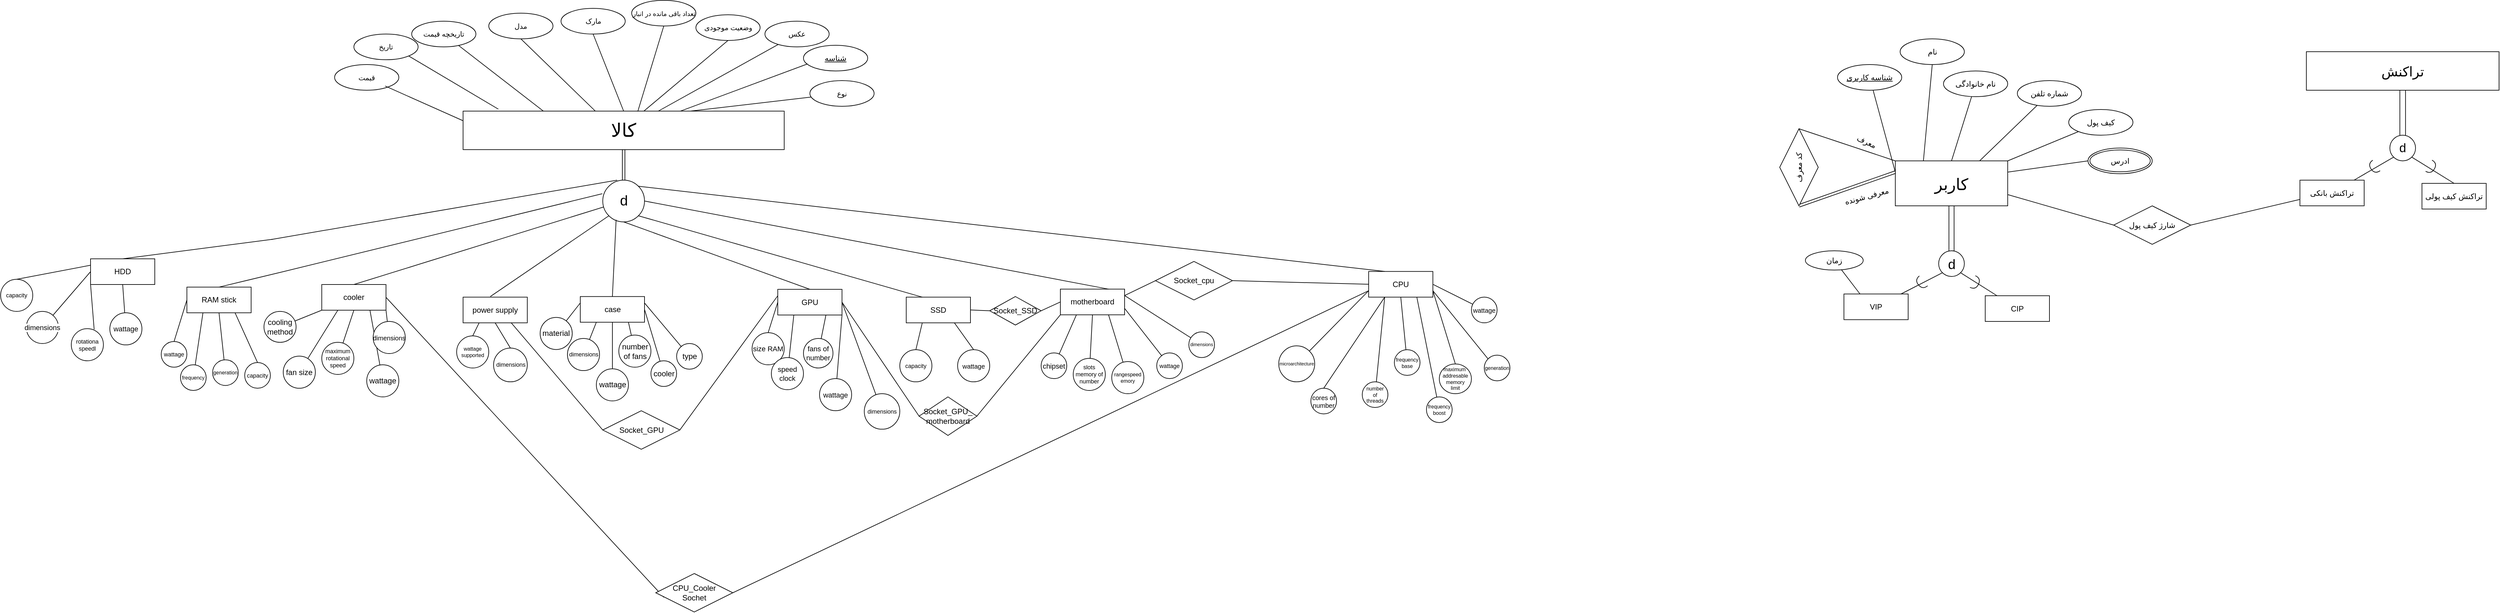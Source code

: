 <mxfile version="24.9.2">
  <diagram name="Page-1" id="9pAMobIlL3Q27WV-ND6b">
    <mxGraphModel dx="6100" dy="3965" grid="1" gridSize="10" guides="1" tooltips="1" connect="1" arrows="1" fold="1" page="1" pageScale="1" pageWidth="850" pageHeight="1400" math="0" shadow="0">
      <root>
        <mxCell id="0" />
        <mxCell id="1" parent="0" />
        <mxCell id="2hztsEfEEE-q9e5ccqZt-1" value="کالا" style="rounded=0;whiteSpace=wrap;html=1;fontSize=29;" parent="1" vertex="1">
          <mxGeometry x="-120" y="-40" width="500" height="60" as="geometry" />
        </mxCell>
        <mxCell id="8bEsGks462EBz7kOPYyJ-42" style="rounded=0;orthogonalLoop=1;jettySize=auto;html=1;exitX=0;exitY=1;exitDx=0;exitDy=0;endArrow=none;endFill=0;" parent="1" source="2hztsEfEEE-q9e5ccqZt-4" target="8bEsGks462EBz7kOPYyJ-43" edge="1">
          <mxGeometry relative="1" as="geometry">
            <mxPoint x="-420" y="290" as="targetPoint" />
          </mxGeometry>
        </mxCell>
        <mxCell id="8bEsGks462EBz7kOPYyJ-44" style="rounded=0;orthogonalLoop=1;jettySize=auto;html=1;exitX=0.25;exitY=1;exitDx=0;exitDy=0;endArrow=none;endFill=0;" parent="1" source="2hztsEfEEE-q9e5ccqZt-4" target="8bEsGks462EBz7kOPYyJ-45" edge="1">
          <mxGeometry relative="1" as="geometry">
            <mxPoint x="-370" y="300" as="targetPoint" />
          </mxGeometry>
        </mxCell>
        <mxCell id="8bEsGks462EBz7kOPYyJ-46" style="rounded=0;orthogonalLoop=1;jettySize=auto;html=1;exitX=0.5;exitY=1;exitDx=0;exitDy=0;endArrow=none;endFill=0;" parent="1" source="2hztsEfEEE-q9e5ccqZt-4" target="8bEsGks462EBz7kOPYyJ-47" edge="1">
          <mxGeometry relative="1" as="geometry">
            <mxPoint x="-310" y="300" as="targetPoint" />
          </mxGeometry>
        </mxCell>
        <mxCell id="8bEsGks462EBz7kOPYyJ-48" style="rounded=0;orthogonalLoop=1;jettySize=auto;html=1;exitX=0.75;exitY=1;exitDx=0;exitDy=0;endArrow=none;endFill=0;" parent="1" source="2hztsEfEEE-q9e5ccqZt-4" target="8bEsGks462EBz7kOPYyJ-49" edge="1">
          <mxGeometry relative="1" as="geometry">
            <mxPoint x="-250" y="300" as="targetPoint" />
          </mxGeometry>
        </mxCell>
        <mxCell id="8bEsGks462EBz7kOPYyJ-50" style="rounded=0;orthogonalLoop=1;jettySize=auto;html=1;exitX=1;exitY=1;exitDx=0;exitDy=0;endArrow=none;endFill=0;" parent="1" source="2hztsEfEEE-q9e5ccqZt-4" target="8bEsGks462EBz7kOPYyJ-51" edge="1">
          <mxGeometry relative="1" as="geometry">
            <mxPoint x="-190.0" y="290" as="targetPoint" />
          </mxGeometry>
        </mxCell>
        <mxCell id="2hztsEfEEE-q9e5ccqZt-4" value="cooler" style="rounded=0;whiteSpace=wrap;html=1;" parent="1" vertex="1">
          <mxGeometry x="-340" y="230" width="100" height="40" as="geometry" />
        </mxCell>
        <mxCell id="2hztsEfEEE-q9e5ccqZt-97" style="shape=connector;rounded=0;orthogonalLoop=1;jettySize=auto;html=1;exitX=0.25;exitY=1;exitDx=0;exitDy=0;entryX=0.5;entryY=0;entryDx=0;entryDy=0;strokeColor=default;align=center;verticalAlign=middle;fontFamily=Helvetica;fontSize=11;fontColor=default;labelBackgroundColor=default;elbow=vertical;endArrow=none;endFill=0;" parent="1" source="2hztsEfEEE-q9e5ccqZt-6" target="2hztsEfEEE-q9e5ccqZt-80" edge="1">
          <mxGeometry relative="1" as="geometry" />
        </mxCell>
        <mxCell id="2hztsEfEEE-q9e5ccqZt-6" value="power supply" style="rounded=0;whiteSpace=wrap;html=1;" parent="1" vertex="1">
          <mxGeometry x="-120" y="249.68" width="100" height="40" as="geometry" />
        </mxCell>
        <mxCell id="2hztsEfEEE-q9e5ccqZt-110" style="shape=connector;rounded=0;orthogonalLoop=1;jettySize=auto;html=1;exitX=0;exitY=0.5;exitDx=0;exitDy=0;entryX=0.5;entryY=0;entryDx=0;entryDy=0;strokeColor=default;align=center;verticalAlign=middle;fontFamily=Helvetica;fontSize=11;fontColor=default;labelBackgroundColor=default;elbow=vertical;endArrow=none;endFill=0;" parent="1" source="2hztsEfEEE-q9e5ccqZt-9" target="2hztsEfEEE-q9e5ccqZt-109" edge="1">
          <mxGeometry relative="1" as="geometry" />
        </mxCell>
        <mxCell id="2hztsEfEEE-q9e5ccqZt-111" style="shape=connector;rounded=0;orthogonalLoop=1;jettySize=auto;html=1;exitX=0.25;exitY=1;exitDx=0;exitDy=0;strokeColor=default;align=center;verticalAlign=middle;fontFamily=Helvetica;fontSize=11;fontColor=default;labelBackgroundColor=default;elbow=vertical;endArrow=none;endFill=0;" parent="1" source="2hztsEfEEE-q9e5ccqZt-9" target="2hztsEfEEE-q9e5ccqZt-112" edge="1">
          <mxGeometry relative="1" as="geometry">
            <mxPoint x="92.974" y="300" as="targetPoint" />
          </mxGeometry>
        </mxCell>
        <mxCell id="2hztsEfEEE-q9e5ccqZt-113" style="shape=connector;rounded=0;orthogonalLoop=1;jettySize=auto;html=1;exitX=0.75;exitY=1;exitDx=0;exitDy=0;strokeColor=default;align=center;verticalAlign=middle;fontFamily=Helvetica;fontSize=11;fontColor=default;labelBackgroundColor=default;elbow=vertical;endArrow=none;endFill=0;" parent="1" source="2hztsEfEEE-q9e5ccqZt-9" target="2hztsEfEEE-q9e5ccqZt-114" edge="1">
          <mxGeometry relative="1" as="geometry">
            <mxPoint x="152.5" y="300" as="targetPoint" />
          </mxGeometry>
        </mxCell>
        <mxCell id="2hztsEfEEE-q9e5ccqZt-115" style="shape=connector;rounded=0;orthogonalLoop=1;jettySize=auto;html=1;exitX=1;exitY=1;exitDx=0;exitDy=0;strokeColor=default;align=center;verticalAlign=middle;fontFamily=Helvetica;fontSize=11;fontColor=default;labelBackgroundColor=default;elbow=vertical;endArrow=none;endFill=0;" parent="1" source="2hztsEfEEE-q9e5ccqZt-9" target="2hztsEfEEE-q9e5ccqZt-116" edge="1">
          <mxGeometry relative="1" as="geometry">
            <mxPoint x="182.5" y="280" as="targetPoint" />
          </mxGeometry>
        </mxCell>
        <mxCell id="2hztsEfEEE-q9e5ccqZt-117" style="shape=connector;rounded=0;orthogonalLoop=1;jettySize=auto;html=1;exitX=1;exitY=0.5;exitDx=0;exitDy=0;strokeColor=default;align=center;verticalAlign=middle;fontFamily=Helvetica;fontSize=11;fontColor=default;labelBackgroundColor=default;elbow=vertical;endArrow=none;endFill=0;" parent="1" source="2hztsEfEEE-q9e5ccqZt-9" target="2hztsEfEEE-q9e5ccqZt-118" edge="1">
          <mxGeometry relative="1" as="geometry">
            <mxPoint x="222.5" y="290" as="targetPoint" />
          </mxGeometry>
        </mxCell>
        <mxCell id="2hztsEfEEE-q9e5ccqZt-9" value="GPU" style="rounded=0;whiteSpace=wrap;html=1;" parent="1" vertex="1">
          <mxGeometry x="370" y="237.5" width="100" height="40" as="geometry" />
        </mxCell>
        <mxCell id="8bEsGks462EBz7kOPYyJ-52" style="rounded=0;orthogonalLoop=1;jettySize=auto;html=1;exitX=0;exitY=0.25;exitDx=0;exitDy=0;endArrow=none;endFill=0;" parent="1" source="2hztsEfEEE-q9e5ccqZt-11" target="8bEsGks462EBz7kOPYyJ-61" edge="1">
          <mxGeometry relative="1" as="geometry">
            <mxPoint x="300" y="300" as="targetPoint" />
          </mxGeometry>
        </mxCell>
        <mxCell id="8bEsGks462EBz7kOPYyJ-53" style="rounded=0;orthogonalLoop=1;jettySize=auto;html=1;exitX=0.25;exitY=1;exitDx=0;exitDy=0;endArrow=none;endFill=0;" parent="1" source="2hztsEfEEE-q9e5ccqZt-11" target="8bEsGks462EBz7kOPYyJ-62" edge="1">
          <mxGeometry relative="1" as="geometry">
            <mxPoint x="330" y="300" as="targetPoint" />
          </mxGeometry>
        </mxCell>
        <mxCell id="8bEsGks462EBz7kOPYyJ-55" style="rounded=0;orthogonalLoop=1;jettySize=auto;html=1;exitX=0.5;exitY=1;exitDx=0;exitDy=0;endArrow=none;endFill=0;" parent="1" source="2hztsEfEEE-q9e5ccqZt-11" target="8bEsGks462EBz7kOPYyJ-63" edge="1">
          <mxGeometry relative="1" as="geometry">
            <mxPoint x="380" y="300" as="targetPoint" />
          </mxGeometry>
        </mxCell>
        <mxCell id="8bEsGks462EBz7kOPYyJ-56" style="rounded=0;orthogonalLoop=1;jettySize=auto;html=1;exitX=0.75;exitY=1;exitDx=0;exitDy=0;endArrow=none;endFill=0;" parent="1" source="2hztsEfEEE-q9e5ccqZt-11" target="8bEsGks462EBz7kOPYyJ-64" edge="1">
          <mxGeometry relative="1" as="geometry">
            <mxPoint x="420" y="300" as="targetPoint" />
          </mxGeometry>
        </mxCell>
        <mxCell id="8bEsGks462EBz7kOPYyJ-57" style="rounded=0;orthogonalLoop=1;jettySize=auto;html=1;exitX=1;exitY=0.5;exitDx=0;exitDy=0;endArrow=none;endFill=0;" parent="1" source="2hztsEfEEE-q9e5ccqZt-11" target="8bEsGks462EBz7kOPYyJ-60" edge="1">
          <mxGeometry relative="1" as="geometry">
            <mxPoint x="450" y="300" as="targetPoint" />
          </mxGeometry>
        </mxCell>
        <mxCell id="8bEsGks462EBz7kOPYyJ-58" style="rounded=0;orthogonalLoop=1;jettySize=auto;html=1;exitX=1;exitY=0.25;exitDx=0;exitDy=0;endArrow=none;endFill=0;" parent="1" source="2hztsEfEEE-q9e5ccqZt-11" target="8bEsGks462EBz7kOPYyJ-59" edge="1">
          <mxGeometry relative="1" as="geometry">
            <mxPoint x="480" y="300" as="targetPoint" />
          </mxGeometry>
        </mxCell>
        <mxCell id="2hztsEfEEE-q9e5ccqZt-11" value="case" style="rounded=0;whiteSpace=wrap;html=1;" parent="1" vertex="1">
          <mxGeometry x="62.5" y="248.75" width="100" height="40" as="geometry" />
        </mxCell>
        <mxCell id="2hztsEfEEE-q9e5ccqZt-58" style="shape=connector;rounded=0;orthogonalLoop=1;jettySize=auto;html=1;exitX=0.5;exitY=1;exitDx=0;exitDy=0;strokeColor=default;align=center;verticalAlign=middle;fontFamily=Helvetica;fontSize=11;fontColor=default;labelBackgroundColor=default;elbow=vertical;endArrow=none;endFill=0;" parent="1" source="2hztsEfEEE-q9e5ccqZt-14" target="2hztsEfEEE-q9e5ccqZt-59" edge="1">
          <mxGeometry relative="1" as="geometry">
            <mxPoint x="700" y="280" as="targetPoint" />
          </mxGeometry>
        </mxCell>
        <mxCell id="2hztsEfEEE-q9e5ccqZt-68" style="shape=connector;rounded=0;orthogonalLoop=1;jettySize=auto;html=1;exitX=0.25;exitY=1;exitDx=0;exitDy=0;strokeColor=default;align=center;verticalAlign=middle;fontFamily=Helvetica;fontSize=11;fontColor=default;labelBackgroundColor=default;elbow=vertical;endArrow=none;endFill=0;" parent="1" source="2hztsEfEEE-q9e5ccqZt-14" target="2hztsEfEEE-q9e5ccqZt-72" edge="1">
          <mxGeometry relative="1" as="geometry">
            <mxPoint x="670.091" y="290" as="targetPoint" />
          </mxGeometry>
        </mxCell>
        <mxCell id="2hztsEfEEE-q9e5ccqZt-103" style="shape=connector;rounded=0;orthogonalLoop=1;jettySize=auto;html=1;exitX=0.75;exitY=1;exitDx=0;exitDy=0;entryX=0.5;entryY=0;entryDx=0;entryDy=0;strokeColor=default;align=center;verticalAlign=middle;fontFamily=Helvetica;fontSize=11;fontColor=default;labelBackgroundColor=default;elbow=vertical;endArrow=none;endFill=0;" parent="1" source="2hztsEfEEE-q9e5ccqZt-14" target="2hztsEfEEE-q9e5ccqZt-71" edge="1">
          <mxGeometry relative="1" as="geometry" />
        </mxCell>
        <mxCell id="2hztsEfEEE-q9e5ccqZt-105" style="shape=connector;rounded=0;orthogonalLoop=1;jettySize=auto;html=1;exitX=0;exitY=0.5;exitDx=0;exitDy=0;entryX=0.5;entryY=0;entryDx=0;entryDy=0;strokeColor=default;align=center;verticalAlign=middle;fontFamily=Helvetica;fontSize=11;fontColor=default;labelBackgroundColor=default;elbow=vertical;endArrow=none;endFill=0;" parent="1" source="2hztsEfEEE-q9e5ccqZt-14" target="2hztsEfEEE-q9e5ccqZt-73" edge="1">
          <mxGeometry relative="1" as="geometry" />
        </mxCell>
        <mxCell id="2hztsEfEEE-q9e5ccqZt-14" value="RAM stick" style="rounded=0;whiteSpace=wrap;html=1;" parent="1" vertex="1">
          <mxGeometry x="-550" y="234.06" width="100" height="40" as="geometry" />
        </mxCell>
        <mxCell id="2hztsEfEEE-q9e5ccqZt-48" style="shape=connector;rounded=0;orthogonalLoop=1;jettySize=auto;html=1;exitX=0.75;exitY=1;exitDx=0;exitDy=0;strokeColor=default;align=center;verticalAlign=middle;fontFamily=Helvetica;fontSize=11;fontColor=default;labelBackgroundColor=default;elbow=vertical;endArrow=none;endFill=0;" parent="1" source="2hztsEfEEE-q9e5ccqZt-18" target="2hztsEfEEE-q9e5ccqZt-57" edge="1">
          <mxGeometry relative="1" as="geometry">
            <mxPoint x="1400" y="292.19" as="targetPoint" />
          </mxGeometry>
        </mxCell>
        <mxCell id="2hztsEfEEE-q9e5ccqZt-49" style="shape=connector;rounded=0;orthogonalLoop=1;jettySize=auto;html=1;exitX=0.5;exitY=1;exitDx=0;exitDy=0;strokeColor=default;align=center;verticalAlign=middle;fontFamily=Helvetica;fontSize=11;fontColor=default;labelBackgroundColor=default;elbow=vertical;endArrow=none;endFill=0;" parent="1" source="2hztsEfEEE-q9e5ccqZt-18" target="2hztsEfEEE-q9e5ccqZt-56" edge="1">
          <mxGeometry relative="1" as="geometry">
            <mxPoint x="1370" y="292.19" as="targetPoint" />
          </mxGeometry>
        </mxCell>
        <mxCell id="2hztsEfEEE-q9e5ccqZt-50" style="shape=connector;rounded=0;orthogonalLoop=1;jettySize=auto;html=1;exitX=0.25;exitY=1;exitDx=0;exitDy=0;strokeColor=default;align=center;verticalAlign=middle;fontFamily=Helvetica;fontSize=11;fontColor=default;labelBackgroundColor=default;elbow=vertical;endArrow=none;endFill=0;" parent="1" source="2hztsEfEEE-q9e5ccqZt-18" target="2hztsEfEEE-q9e5ccqZt-55" edge="1">
          <mxGeometry relative="1" as="geometry">
            <mxPoint x="1340.31" y="292.19" as="targetPoint" />
          </mxGeometry>
        </mxCell>
        <mxCell id="2hztsEfEEE-q9e5ccqZt-51" style="shape=connector;rounded=0;orthogonalLoop=1;jettySize=auto;html=1;exitX=1;exitY=0.75;exitDx=0;exitDy=0;strokeColor=default;align=center;verticalAlign=middle;fontFamily=Helvetica;fontSize=11;fontColor=default;labelBackgroundColor=default;elbow=vertical;endArrow=none;endFill=0;" parent="1" source="2hztsEfEEE-q9e5ccqZt-18" target="2hztsEfEEE-q9e5ccqZt-54" edge="1">
          <mxGeometry relative="1" as="geometry">
            <mxPoint x="1430" y="292.19" as="targetPoint" />
          </mxGeometry>
        </mxCell>
        <mxCell id="2hztsEfEEE-q9e5ccqZt-52" style="shape=connector;rounded=0;orthogonalLoop=1;jettySize=auto;html=1;exitX=1;exitY=0.25;exitDx=0;exitDy=0;strokeColor=default;align=center;verticalAlign=middle;fontFamily=Helvetica;fontSize=11;fontColor=default;labelBackgroundColor=default;elbow=vertical;endArrow=none;endFill=0;" parent="1" source="2hztsEfEEE-q9e5ccqZt-18" target="2hztsEfEEE-q9e5ccqZt-53" edge="1">
          <mxGeometry relative="1" as="geometry">
            <mxPoint x="1460" y="292.19" as="targetPoint" />
          </mxGeometry>
        </mxCell>
        <mxCell id="2hztsEfEEE-q9e5ccqZt-18" value="motherboard" style="rounded=0;whiteSpace=wrap;html=1;" parent="1" vertex="1">
          <mxGeometry x="810" y="237.19" width="100" height="40" as="geometry" />
        </mxCell>
        <mxCell id="2hztsEfEEE-q9e5ccqZt-21" value="SSD" style="rounded=0;whiteSpace=wrap;html=1;" parent="1" vertex="1">
          <mxGeometry x="570" y="249.68" width="100" height="40" as="geometry" />
        </mxCell>
        <mxCell id="2hztsEfEEE-q9e5ccqZt-94" style="shape=connector;rounded=0;orthogonalLoop=1;jettySize=auto;html=1;exitX=0;exitY=0.25;exitDx=0;exitDy=0;entryX=0.5;entryY=0;entryDx=0;entryDy=0;strokeColor=default;align=center;verticalAlign=middle;fontFamily=Helvetica;fontSize=11;fontColor=default;labelBackgroundColor=default;elbow=vertical;endArrow=none;endFill=0;" parent="1" source="2hztsEfEEE-q9e5ccqZt-25" target="2hztsEfEEE-q9e5ccqZt-91" edge="1">
          <mxGeometry relative="1" as="geometry" />
        </mxCell>
        <mxCell id="2hztsEfEEE-q9e5ccqZt-98" style="shape=connector;rounded=0;orthogonalLoop=1;jettySize=auto;html=1;exitX=0.5;exitY=1;exitDx=0;exitDy=0;strokeColor=default;align=center;verticalAlign=middle;fontFamily=Helvetica;fontSize=11;fontColor=default;labelBackgroundColor=default;elbow=vertical;endArrow=none;endFill=0;" parent="1" source="2hztsEfEEE-q9e5ccqZt-25" target="2hztsEfEEE-q9e5ccqZt-99" edge="1">
          <mxGeometry relative="1" as="geometry">
            <mxPoint x="-619.609" y="300" as="targetPoint" />
          </mxGeometry>
        </mxCell>
        <mxCell id="2hztsEfEEE-q9e5ccqZt-100" style="shape=connector;rounded=0;orthogonalLoop=1;jettySize=auto;html=1;exitX=0;exitY=0.5;exitDx=0;exitDy=0;strokeColor=default;align=center;verticalAlign=middle;fontFamily=Helvetica;fontSize=11;fontColor=default;labelBackgroundColor=default;elbow=vertical;endArrow=none;endFill=0;" parent="1" source="2hztsEfEEE-q9e5ccqZt-25" target="2hztsEfEEE-q9e5ccqZt-101" edge="1">
          <mxGeometry relative="1" as="geometry">
            <mxPoint x="-730" y="290" as="targetPoint" />
          </mxGeometry>
        </mxCell>
        <mxCell id="2hztsEfEEE-q9e5ccqZt-25" value="HDD" style="rounded=0;whiteSpace=wrap;html=1;" parent="1" vertex="1">
          <mxGeometry x="-700" y="190" width="100" height="40" as="geometry" />
        </mxCell>
        <mxCell id="8bEsGks462EBz7kOPYyJ-20" style="rounded=0;orthogonalLoop=1;jettySize=auto;html=1;exitX=1;exitY=0.5;exitDx=0;exitDy=0;endArrow=none;endFill=0;" parent="1" source="2hztsEfEEE-q9e5ccqZt-27" target="8bEsGks462EBz7kOPYyJ-38" edge="1">
          <mxGeometry relative="1" as="geometry">
            <mxPoint x="1210" y="300" as="targetPoint" />
          </mxGeometry>
        </mxCell>
        <mxCell id="8bEsGks462EBz7kOPYyJ-21" style="rounded=0;orthogonalLoop=1;jettySize=auto;html=1;exitX=0.75;exitY=1;exitDx=0;exitDy=0;endArrow=none;endFill=0;" parent="1" source="2hztsEfEEE-q9e5ccqZt-27" target="8bEsGks462EBz7kOPYyJ-35" edge="1">
          <mxGeometry relative="1" as="geometry">
            <mxPoint x="1120" y="300" as="targetPoint" />
          </mxGeometry>
        </mxCell>
        <mxCell id="8bEsGks462EBz7kOPYyJ-22" style="rounded=0;orthogonalLoop=1;jettySize=auto;html=1;exitX=0.5;exitY=1;exitDx=0;exitDy=0;endArrow=none;endFill=0;" parent="1" source="2hztsEfEEE-q9e5ccqZt-27" target="8bEsGks462EBz7kOPYyJ-34" edge="1">
          <mxGeometry relative="1" as="geometry">
            <mxPoint x="1090" y="300" as="targetPoint" />
          </mxGeometry>
        </mxCell>
        <mxCell id="8bEsGks462EBz7kOPYyJ-23" style="rounded=0;orthogonalLoop=1;jettySize=auto;html=1;exitX=0.25;exitY=1;exitDx=0;exitDy=0;endArrow=none;endFill=0;" parent="1" source="2hztsEfEEE-q9e5ccqZt-27" target="8bEsGks462EBz7kOPYyJ-33" edge="1">
          <mxGeometry relative="1" as="geometry">
            <mxPoint x="1060" y="300" as="targetPoint" />
          </mxGeometry>
        </mxCell>
        <mxCell id="8bEsGks462EBz7kOPYyJ-25" style="rounded=0;orthogonalLoop=1;jettySize=auto;html=1;exitX=0;exitY=0.75;exitDx=0;exitDy=0;endArrow=none;endFill=0;" parent="1" source="2hztsEfEEE-q9e5ccqZt-27" target="8bEsGks462EBz7kOPYyJ-31" edge="1">
          <mxGeometry relative="1" as="geometry">
            <mxPoint x="990" y="300" as="targetPoint" />
          </mxGeometry>
        </mxCell>
        <mxCell id="8bEsGks462EBz7kOPYyJ-41" style="rounded=0;orthogonalLoop=1;jettySize=auto;html=1;exitX=1;exitY=0.75;exitDx=0;exitDy=0;entryX=0.5;entryY=0;entryDx=0;entryDy=0;endArrow=none;endFill=0;" parent="1" source="2hztsEfEEE-q9e5ccqZt-27" target="8bEsGks462EBz7kOPYyJ-37" edge="1">
          <mxGeometry relative="1" as="geometry" />
        </mxCell>
        <mxCell id="2hztsEfEEE-q9e5ccqZt-27" value="CPU" style="rounded=0;whiteSpace=wrap;html=1;" parent="1" vertex="1">
          <mxGeometry x="1290" y="209.68" width="100" height="40" as="geometry" />
        </mxCell>
        <mxCell id="2hztsEfEEE-q9e5ccqZt-29" value="عکس" style="ellipse;whiteSpace=wrap;html=1;fontFamily=Helvetica;fontSize=11;fontColor=default;labelBackgroundColor=default;" parent="1" vertex="1">
          <mxGeometry x="350" y="-180" width="100" height="40" as="geometry" />
        </mxCell>
        <mxCell id="2hztsEfEEE-q9e5ccqZt-31" value="وضعیت موجودی" style="ellipse;whiteSpace=wrap;html=1;aspect=fixed;fontFamily=Helvetica;fontSize=11;fontColor=default;labelBackgroundColor=none;" parent="1" vertex="1">
          <mxGeometry x="242.5" y="-190" width="100" height="40" as="geometry" />
        </mxCell>
        <mxCell id="2hztsEfEEE-q9e5ccqZt-33" value="&lt;font style=&quot;font-size: 10px;&quot;&gt;تعداد باقی مانده در انبار&lt;/font&gt;" style="ellipse;whiteSpace=wrap;html=1;fontFamily=Helvetica;fontSize=11;fontColor=default;labelBackgroundColor=none;" parent="1" vertex="1">
          <mxGeometry x="142.5" y="-212.5" width="100" height="40" as="geometry" />
        </mxCell>
        <mxCell id="2hztsEfEEE-q9e5ccqZt-35" value="مارک" style="ellipse;whiteSpace=wrap;html=1;aspect=fixed;fontFamily=Helvetica;fontSize=11;fontColor=default;labelBackgroundColor=default;" parent="1" vertex="1">
          <mxGeometry x="32.5" y="-200" width="100" height="40" as="geometry" />
        </mxCell>
        <mxCell id="2hztsEfEEE-q9e5ccqZt-39" value="نوع" style="ellipse;whiteSpace=wrap;html=1;aspect=fixed;fontFamily=Helvetica;fontSize=11;fontColor=default;labelBackgroundColor=default;" parent="1" vertex="1">
          <mxGeometry x="420" y="-87.5" width="100" height="40" as="geometry" />
        </mxCell>
        <mxCell id="2hztsEfEEE-q9e5ccqZt-41" value="مدل" style="ellipse;whiteSpace=wrap;html=1;aspect=fixed;fontFamily=Helvetica;fontSize=11;fontColor=default;labelBackgroundColor=default;" parent="1" vertex="1">
          <mxGeometry x="-80" y="-192.5" width="100" height="40" as="geometry" />
        </mxCell>
        <mxCell id="2hztsEfEEE-q9e5ccqZt-43" value="تاریخچه قیمت" style="ellipse;whiteSpace=wrap;html=1;aspect=fixed;fontFamily=Helvetica;fontSize=11;fontColor=default;labelBackgroundColor=none;" parent="1" vertex="1">
          <mxGeometry x="-200" y="-180" width="100" height="40" as="geometry" />
        </mxCell>
        <mxCell id="2hztsEfEEE-q9e5ccqZt-46" value="تاریخ" style="ellipse;whiteSpace=wrap;html=1;aspect=fixed;fontFamily=Helvetica;fontSize=11;fontColor=default;labelBackgroundColor=default;" parent="1" vertex="1">
          <mxGeometry x="-290" y="-160" width="100" height="40" as="geometry" />
        </mxCell>
        <mxCell id="2hztsEfEEE-q9e5ccqZt-47" value="قیمت" style="ellipse;whiteSpace=wrap;html=1;aspect=fixed;fontFamily=Helvetica;fontSize=11;fontColor=default;labelBackgroundColor=default;" parent="1" vertex="1">
          <mxGeometry x="-320" y="-112.5" width="100" height="40" as="geometry" />
        </mxCell>
        <mxCell id="2hztsEfEEE-q9e5ccqZt-53" value="‫‪dimensions‬‬" style="ellipse;whiteSpace=wrap;html=1;aspect=fixed;fontFamily=Helvetica;fontSize=7;fontColor=default;labelBackgroundColor=none;" parent="1" vertex="1">
          <mxGeometry x="1010" y="303.75" width="40" height="40" as="geometry" />
        </mxCell>
        <mxCell id="2hztsEfEEE-q9e5ccqZt-54" value="‫‪wattage‬‬" style="ellipse;whiteSpace=wrap;html=1;aspect=fixed;fontFamily=Helvetica;fontSize=9;fontColor=default;labelBackgroundColor=none;" parent="1" vertex="1">
          <mxGeometry x="960" y="336.56" width="40" height="40" as="geometry" />
        </mxCell>
        <mxCell id="2hztsEfEEE-q9e5ccqZt-55" value="‫‪chipset‬‬" style="ellipse;whiteSpace=wrap;html=1;aspect=fixed;fontFamily=Helvetica;fontSize=11;fontColor=default;labelBackgroundColor=default;" parent="1" vertex="1">
          <mxGeometry x="780" y="336.56" width="40" height="40" as="geometry" />
        </mxCell>
        <mxCell id="2hztsEfEEE-q9e5ccqZt-56" value="‫‪slots‬‬ ‫‪memory‬‬ ‫‪of‬‬ ‫‪number‬‬" style="ellipse;whiteSpace=wrap;html=1;aspect=fixed;fontFamily=Helvetica;fontSize=9;fontColor=default;labelBackgroundColor=none;" parent="1" vertex="1">
          <mxGeometry x="830" y="345" width="50" height="50" as="geometry" />
        </mxCell>
        <mxCell id="2hztsEfEEE-q9e5ccqZt-57" value="‫‪range‬‬‫‪speed‬‬ ‫‪emory‬‬" style="ellipse;whiteSpace=wrap;html=1;aspect=fixed;fontFamily=Helvetica;fontSize=8;fontColor=default;labelBackgroundColor=none;" parent="1" vertex="1">
          <mxGeometry x="890" y="350" width="50" height="50" as="geometry" />
        </mxCell>
        <mxCell id="2hztsEfEEE-q9e5ccqZt-59" value="‫‪generation‬‬" style="ellipse;whiteSpace=wrap;html=1;aspect=fixed;fontFamily=Helvetica;fontSize=8;fontColor=default;labelBackgroundColor=none;" parent="1" vertex="1">
          <mxGeometry x="-510" y="347.19" width="40" height="40" as="geometry" />
        </mxCell>
        <mxCell id="2hztsEfEEE-q9e5ccqZt-71" value="‫‪capacity‬‬" style="ellipse;whiteSpace=wrap;html=1;aspect=fixed;fontFamily=Helvetica;fontSize=9;fontColor=default;labelBackgroundColor=none;" parent="1" vertex="1">
          <mxGeometry x="-460" y="351.56" width="40" height="40" as="geometry" />
        </mxCell>
        <mxCell id="2hztsEfEEE-q9e5ccqZt-72" value="‫‪frequency‬‬" style="ellipse;whiteSpace=wrap;html=1;aspect=fixed;fontFamily=Helvetica;fontSize=8;fontColor=default;labelBackgroundColor=none;" parent="1" vertex="1">
          <mxGeometry x="-560" y="355" width="40" height="40" as="geometry" />
        </mxCell>
        <mxCell id="2hztsEfEEE-q9e5ccqZt-73" value="wattage" style="ellipse;whiteSpace=wrap;html=1;aspect=fixed;fontFamily=Helvetica;fontSize=9;fontColor=default;labelBackgroundColor=default;" parent="1" vertex="1">
          <mxGeometry x="-590" y="318.75" width="40" height="40" as="geometry" />
        </mxCell>
        <mxCell id="2hztsEfEEE-q9e5ccqZt-78" value="‫‪dimensions‬‬" style="ellipse;whiteSpace=wrap;html=1;aspect=fixed;fontFamily=Helvetica;fontSize=9;fontColor=default;labelBackgroundColor=default;" parent="1" vertex="1">
          <mxGeometry x="-72.5" y="329.06" width="52.5" height="52.5" as="geometry" />
        </mxCell>
        <mxCell id="2hztsEfEEE-q9e5ccqZt-80" value="wattage supported" style="ellipse;whiteSpace=wrap;html=1;aspect=fixed;fontFamily=Helvetica;fontSize=8;fontColor=default;labelBackgroundColor=none;" parent="1" vertex="1">
          <mxGeometry x="-130" y="310" width="50" height="50" as="geometry" />
        </mxCell>
        <mxCell id="2hztsEfEEE-q9e5ccqZt-82" value="‫‪wattage‬‬" style="ellipse;whiteSpace=wrap;html=1;aspect=fixed;fontFamily=Helvetica;fontSize=10;fontColor=default;labelBackgroundColor=none;" parent="1" vertex="1">
          <mxGeometry x="650" y="331.56" width="50" height="50" as="geometry" />
        </mxCell>
        <mxCell id="2hztsEfEEE-q9e5ccqZt-84" value="capacity" style="ellipse;whiteSpace=wrap;html=1;aspect=fixed;fontFamily=Helvetica;fontSize=9;fontColor=default;labelBackgroundColor=none;" parent="1" vertex="1">
          <mxGeometry x="560" y="331.56" width="50" height="50" as="geometry" />
        </mxCell>
        <mxCell id="2hztsEfEEE-q9e5ccqZt-91" value="capacity" style="ellipse;whiteSpace=wrap;html=1;aspect=fixed;fontFamily=Helvetica;fontSize=9;fontColor=default;labelBackgroundColor=none;" parent="1" vertex="1">
          <mxGeometry x="-840" y="221.88" width="50" height="50" as="geometry" />
        </mxCell>
        <mxCell id="2hztsEfEEE-q9e5ccqZt-93" value="&lt;div&gt;rotationa speedl&lt;/div&gt;" style="ellipse;whiteSpace=wrap;html=1;aspect=fixed;fontFamily=Helvetica;fontSize=9;fontColor=default;labelBackgroundColor=none;" parent="1" vertex="1">
          <mxGeometry x="-730" y="298.75" width="50" height="50" as="geometry" />
        </mxCell>
        <mxCell id="2hztsEfEEE-q9e5ccqZt-95" style="shape=connector;rounded=0;orthogonalLoop=1;jettySize=auto;html=1;exitX=0.5;exitY=1;exitDx=0;exitDy=0;entryX=0.5;entryY=0;entryDx=0;entryDy=0;strokeColor=default;align=center;verticalAlign=middle;fontFamily=Helvetica;fontSize=11;fontColor=default;labelBackgroundColor=default;elbow=vertical;endArrow=none;endFill=0;" parent="1" source="2hztsEfEEE-q9e5ccqZt-6" target="2hztsEfEEE-q9e5ccqZt-78" edge="1">
          <mxGeometry relative="1" as="geometry" />
        </mxCell>
        <mxCell id="2hztsEfEEE-q9e5ccqZt-99" value="‫‪wattage‬‬" style="ellipse;whiteSpace=wrap;html=1;aspect=fixed;fontFamily=Helvetica;fontSize=11;fontColor=default;labelBackgroundColor=default;" parent="1" vertex="1">
          <mxGeometry x="-670" y="274.06" width="50" height="50" as="geometry" />
        </mxCell>
        <mxCell id="2hztsEfEEE-q9e5ccqZt-101" value="dimensions" style="ellipse;whiteSpace=wrap;html=1;aspect=fixed;fontFamily=Helvetica;fontSize=11;fontColor=default;labelBackgroundColor=default;" parent="1" vertex="1">
          <mxGeometry x="-800" y="271.88" width="50" height="50" as="geometry" />
        </mxCell>
        <mxCell id="2hztsEfEEE-q9e5ccqZt-102" style="shape=connector;rounded=0;orthogonalLoop=1;jettySize=auto;html=1;exitX=0;exitY=1;exitDx=0;exitDy=0;entryX=0.712;entryY=0.023;entryDx=0;entryDy=0;entryPerimeter=0;strokeColor=default;align=center;verticalAlign=middle;fontFamily=Helvetica;fontSize=11;fontColor=default;labelBackgroundColor=default;elbow=vertical;endArrow=none;endFill=0;" parent="1" source="2hztsEfEEE-q9e5ccqZt-25" target="2hztsEfEEE-q9e5ccqZt-93" edge="1">
          <mxGeometry relative="1" as="geometry" />
        </mxCell>
        <mxCell id="2hztsEfEEE-q9e5ccqZt-109" value="size RAM" style="ellipse;whiteSpace=wrap;html=1;aspect=fixed;fontFamily=Helvetica;fontSize=11;fontColor=default;labelBackgroundColor=none;" parent="1" vertex="1">
          <mxGeometry x="330" y="305" width="50" height="50" as="geometry" />
        </mxCell>
        <mxCell id="2hztsEfEEE-q9e5ccqZt-112" value="speed clock" style="ellipse;whiteSpace=wrap;html=1;aspect=fixed;fontFamily=Helvetica;fontSize=11;fontColor=default;labelBackgroundColor=none;" parent="1" vertex="1">
          <mxGeometry x="360" y="343.75" width="50" height="50" as="geometry" />
        </mxCell>
        <mxCell id="2hztsEfEEE-q9e5ccqZt-114" value="fans of number" style="ellipse;whiteSpace=wrap;html=1;aspect=fixed;fontFamily=Helvetica;fontSize=11;fontColor=default;labelBackgroundColor=none;" parent="1" vertex="1">
          <mxGeometry x="410" y="314.06" width="45.94" height="45.94" as="geometry" />
        </mxCell>
        <mxCell id="2hztsEfEEE-q9e5ccqZt-116" value="wattage" style="ellipse;whiteSpace=wrap;html=1;aspect=fixed;fontFamily=Helvetica;fontSize=11;fontColor=default;labelBackgroundColor=default;" parent="1" vertex="1">
          <mxGeometry x="435" y="376.56" width="50" height="50" as="geometry" />
        </mxCell>
        <mxCell id="2hztsEfEEE-q9e5ccqZt-118" value="dimensions" style="ellipse;whiteSpace=wrap;html=1;aspect=fixed;fontFamily=Helvetica;fontSize=9;fontColor=default;labelBackgroundColor=none;" parent="1" vertex="1">
          <mxGeometry x="504.69" y="400" width="55.31" height="55.31" as="geometry" />
        </mxCell>
        <mxCell id="8bEsGks462EBz7kOPYyJ-7" value="" style="endArrow=none;html=1;rounded=0;exitX=0.708;exitY=0;exitDx=0;exitDy=0;exitPerimeter=0;" parent="1" source="2hztsEfEEE-q9e5ccqZt-1" target="2hztsEfEEE-q9e5ccqZt-39" edge="1">
          <mxGeometry width="50" height="50" relative="1" as="geometry">
            <mxPoint x="425" y="-110" as="sourcePoint" />
            <mxPoint x="475" y="-160" as="targetPoint" />
          </mxGeometry>
        </mxCell>
        <mxCell id="8bEsGks462EBz7kOPYyJ-9" value="" style="endArrow=none;html=1;rounded=0;" parent="1" source="2hztsEfEEE-q9e5ccqZt-1" target="2hztsEfEEE-q9e5ccqZt-29" edge="1">
          <mxGeometry width="50" height="50" relative="1" as="geometry">
            <mxPoint x="310" y="80" as="sourcePoint" />
            <mxPoint x="360" y="30" as="targetPoint" />
          </mxGeometry>
        </mxCell>
        <mxCell id="8bEsGks462EBz7kOPYyJ-10" value="" style="endArrow=none;html=1;rounded=0;entryX=0.5;entryY=1;entryDx=0;entryDy=0;exitX=0.563;exitY=0;exitDx=0;exitDy=0;exitPerimeter=0;" parent="1" source="2hztsEfEEE-q9e5ccqZt-1" target="2hztsEfEEE-q9e5ccqZt-31" edge="1">
          <mxGeometry width="50" height="50" relative="1" as="geometry">
            <mxPoint x="227.5" y="100" as="sourcePoint" />
            <mxPoint x="277.5" y="50" as="targetPoint" />
          </mxGeometry>
        </mxCell>
        <mxCell id="8bEsGks462EBz7kOPYyJ-11" value="" style="endArrow=none;html=1;rounded=0;entryX=0.5;entryY=1;entryDx=0;entryDy=0;exitX=0.544;exitY=0.011;exitDx=0;exitDy=0;exitPerimeter=0;" parent="1" source="2hztsEfEEE-q9e5ccqZt-1" target="2hztsEfEEE-q9e5ccqZt-33" edge="1">
          <mxGeometry width="50" height="50" relative="1" as="geometry">
            <mxPoint x="92.5" y="90" as="sourcePoint" />
            <mxPoint x="142.5" y="40" as="targetPoint" />
          </mxGeometry>
        </mxCell>
        <mxCell id="8bEsGks462EBz7kOPYyJ-12" value="" style="endArrow=none;html=1;rounded=0;exitX=0.5;exitY=0;exitDx=0;exitDy=0;entryX=0.5;entryY=1;entryDx=0;entryDy=0;" parent="1" source="2hztsEfEEE-q9e5ccqZt-1" target="2hztsEfEEE-q9e5ccqZt-35" edge="1">
          <mxGeometry width="50" height="50" relative="1" as="geometry">
            <mxPoint x="-30" y="80" as="sourcePoint" />
            <mxPoint x="20" y="30" as="targetPoint" />
          </mxGeometry>
        </mxCell>
        <mxCell id="8bEsGks462EBz7kOPYyJ-13" value="" style="endArrow=none;html=1;rounded=0;exitX=0.412;exitY=0.001;exitDx=0;exitDy=0;exitPerimeter=0;entryX=0.5;entryY=1;entryDx=0;entryDy=0;" parent="1" source="2hztsEfEEE-q9e5ccqZt-1" target="2hztsEfEEE-q9e5ccqZt-41" edge="1">
          <mxGeometry width="50" height="50" relative="1" as="geometry">
            <mxPoint x="-80" y="80" as="sourcePoint" />
            <mxPoint x="-30" y="30" as="targetPoint" />
          </mxGeometry>
        </mxCell>
        <mxCell id="8bEsGks462EBz7kOPYyJ-15" value="" style="endArrow=none;html=1;rounded=0;entryX=0.25;entryY=0;entryDx=0;entryDy=0;" parent="1" source="2hztsEfEEE-q9e5ccqZt-43" target="2hztsEfEEE-q9e5ccqZt-1" edge="1">
          <mxGeometry width="50" height="50" relative="1" as="geometry">
            <mxPoint x="-130" y="100" as="sourcePoint" />
            <mxPoint x="-80" y="50" as="targetPoint" />
          </mxGeometry>
        </mxCell>
        <mxCell id="8bEsGks462EBz7kOPYyJ-30" value="generation" style="ellipse;whiteSpace=wrap;html=1;fontSize=8;" parent="1" vertex="1">
          <mxGeometry x="1470" y="340" width="40" height="40" as="geometry" />
        </mxCell>
        <mxCell id="8bEsGks462EBz7kOPYyJ-31" value="microarchitecture" style="ellipse;whiteSpace=wrap;html=1;fontSize=7;" parent="1" vertex="1">
          <mxGeometry x="1150" y="325.56" width="56" height="56" as="geometry" />
        </mxCell>
        <mxCell id="8bEsGks462EBz7kOPYyJ-32" value="cores of number" style="ellipse;whiteSpace=wrap;html=1;fontSize=10;" parent="1" vertex="1">
          <mxGeometry x="1200" y="391.56" width="40" height="40" as="geometry" />
        </mxCell>
        <mxCell id="8bEsGks462EBz7kOPYyJ-34" value="frequency base" style="ellipse;whiteSpace=wrap;html=1;fontSize=8;" parent="1" vertex="1">
          <mxGeometry x="1330" y="331.56" width="40" height="40" as="geometry" />
        </mxCell>
        <mxCell id="8bEsGks462EBz7kOPYyJ-35" value="frequency boost" style="ellipse;whiteSpace=wrap;html=1;fontSize=8;" parent="1" vertex="1">
          <mxGeometry x="1380" y="405" width="40" height="40" as="geometry" />
        </mxCell>
        <mxCell id="8bEsGks462EBz7kOPYyJ-37" value="&lt;div&gt;maximum&amp;nbsp;&lt;/div&gt;&lt;div&gt;addresable &lt;br&gt;&lt;/div&gt;&lt;div&gt;memory&lt;/div&gt;&lt;div&gt;limit&lt;br&gt;&lt;/div&gt;" style="ellipse;whiteSpace=wrap;html=1;fontSize=8;" parent="1" vertex="1">
          <mxGeometry x="1400" y="353.75" width="50" height="46.25" as="geometry" />
        </mxCell>
        <mxCell id="8bEsGks462EBz7kOPYyJ-38" value="wattage" style="ellipse;whiteSpace=wrap;html=1;fontSize=10;" parent="1" vertex="1">
          <mxGeometry x="1450" y="249.68" width="40" height="40" as="geometry" />
        </mxCell>
        <mxCell id="8bEsGks462EBz7kOPYyJ-43" value="cooling method" style="ellipse;whiteSpace=wrap;html=1;" parent="1" vertex="1">
          <mxGeometry x="-430" y="271.88" width="50" height="48.12" as="geometry" />
        </mxCell>
        <mxCell id="8bEsGks462EBz7kOPYyJ-45" value="fan size" style="ellipse;whiteSpace=wrap;html=1;" parent="1" vertex="1">
          <mxGeometry x="-400" y="341.56" width="50" height="50" as="geometry" />
        </mxCell>
        <mxCell id="8bEsGks462EBz7kOPYyJ-47" value="&lt;div&gt;maximum&lt;/div&gt;&lt;div&gt;rotational&lt;/div&gt;&lt;div&gt;speed&lt;br&gt;&lt;/div&gt;" style="ellipse;whiteSpace=wrap;html=1;fontSize=9;" parent="1" vertex="1">
          <mxGeometry x="-340" y="320" width="50" height="50" as="geometry" />
        </mxCell>
        <mxCell id="8bEsGks462EBz7kOPYyJ-49" value="wattage" style="ellipse;whiteSpace=wrap;html=1;" parent="1" vertex="1">
          <mxGeometry x="-270" y="355" width="50" height="50" as="geometry" />
        </mxCell>
        <mxCell id="8bEsGks462EBz7kOPYyJ-51" value="dimensions" style="ellipse;whiteSpace=wrap;html=1;fontSize=10;" parent="1" vertex="1">
          <mxGeometry x="-260" y="287.5" width="50" height="50" as="geometry" />
        </mxCell>
        <mxCell id="8bEsGks462EBz7kOPYyJ-59" value="type" style="ellipse;whiteSpace=wrap;html=1;" parent="1" vertex="1">
          <mxGeometry x="212.5" y="321.88" width="40" height="40" as="geometry" />
        </mxCell>
        <mxCell id="8bEsGks462EBz7kOPYyJ-60" value="cooler" style="ellipse;whiteSpace=wrap;html=1;" parent="1" vertex="1">
          <mxGeometry x="172.5" y="348.75" width="40" height="40" as="geometry" />
        </mxCell>
        <mxCell id="8bEsGks462EBz7kOPYyJ-61" value="material" style="ellipse;whiteSpace=wrap;html=1;" parent="1" vertex="1">
          <mxGeometry y="281.19" width="50" height="50" as="geometry" />
        </mxCell>
        <mxCell id="8bEsGks462EBz7kOPYyJ-62" value="dimensions" style="ellipse;whiteSpace=wrap;html=1;fontSize=9;" parent="1" vertex="1">
          <mxGeometry x="42.5" y="314.06" width="50" height="50" as="geometry" />
        </mxCell>
        <mxCell id="8bEsGks462EBz7kOPYyJ-63" value="wattage" style="ellipse;whiteSpace=wrap;html=1;" parent="1" vertex="1">
          <mxGeometry x="87.5" y="361.25" width="50" height="50" as="geometry" />
        </mxCell>
        <mxCell id="8bEsGks462EBz7kOPYyJ-64" value="number of fans" style="ellipse;whiteSpace=wrap;html=1;" parent="1" vertex="1">
          <mxGeometry x="122.5" y="308.75" width="50" height="50" as="geometry" />
        </mxCell>
        <mxCell id="20R_80zNAi5KrUhUmA4t-3" style="rounded=0;orthogonalLoop=1;jettySize=auto;html=1;exitX=0.5;exitY=1;exitDx=0;exitDy=0;shape=link;width=8;entryX=0.5;entryY=0;entryDx=0;entryDy=0;" parent="1" source="20R_80zNAi5KrUhUmA4t-1" target="20R_80zNAi5KrUhUmA4t-4" edge="1">
          <mxGeometry relative="1" as="geometry">
            <mxPoint x="2198" y="207.5" as="targetPoint" />
          </mxGeometry>
        </mxCell>
        <mxCell id="20R_80zNAi5KrUhUmA4t-15" style="rounded=0;orthogonalLoop=1;jettySize=auto;html=1;exitX=0.25;exitY=0;exitDx=0;exitDy=0;entryX=0.5;entryY=1;entryDx=0;entryDy=0;endArrow=none;endFill=0;" parent="1" source="20R_80zNAi5KrUhUmA4t-1" target="20R_80zNAi5KrUhUmA4t-14" edge="1">
          <mxGeometry relative="1" as="geometry" />
        </mxCell>
        <mxCell id="20R_80zNAi5KrUhUmA4t-17" style="edgeStyle=none;rounded=0;orthogonalLoop=1;jettySize=auto;html=1;exitX=0.5;exitY=0;exitDx=0;exitDy=0;endArrow=none;endFill=0;" parent="1" source="20R_80zNAi5KrUhUmA4t-1" target="20R_80zNAi5KrUhUmA4t-18" edge="1">
          <mxGeometry relative="1" as="geometry">
            <mxPoint x="2160" y="-52.5" as="targetPoint" />
          </mxGeometry>
        </mxCell>
        <mxCell id="20R_80zNAi5KrUhUmA4t-19" style="edgeStyle=none;rounded=0;orthogonalLoop=1;jettySize=auto;html=1;exitX=0.75;exitY=0;exitDx=0;exitDy=0;endArrow=none;endFill=0;" parent="1" source="20R_80zNAi5KrUhUmA4t-1" target="20R_80zNAi5KrUhUmA4t-20" edge="1">
          <mxGeometry relative="1" as="geometry">
            <mxPoint x="2270" y="-32.5" as="targetPoint" />
          </mxGeometry>
        </mxCell>
        <mxCell id="20R_80zNAi5KrUhUmA4t-21" style="edgeStyle=none;rounded=0;orthogonalLoop=1;jettySize=auto;html=1;exitX=1;exitY=0;exitDx=0;exitDy=0;endArrow=none;endFill=0;" parent="1" source="20R_80zNAi5KrUhUmA4t-1" target="20R_80zNAi5KrUhUmA4t-22" edge="1">
          <mxGeometry relative="1" as="geometry">
            <mxPoint x="2370" y="-22.5" as="targetPoint" />
          </mxGeometry>
        </mxCell>
        <mxCell id="20R_80zNAi5KrUhUmA4t-23" style="edgeStyle=none;rounded=0;orthogonalLoop=1;jettySize=auto;html=1;exitX=0;exitY=0.25;exitDx=0;exitDy=0;endArrow=none;endFill=0;" parent="1" source="20R_80zNAi5KrUhUmA4t-1" target="20R_80zNAi5KrUhUmA4t-24" edge="1">
          <mxGeometry relative="1" as="geometry">
            <mxPoint x="1960" y="27.5" as="targetPoint" />
          </mxGeometry>
        </mxCell>
        <mxCell id="20R_80zNAi5KrUhUmA4t-25" style="edgeStyle=none;rounded=0;orthogonalLoop=1;jettySize=auto;html=1;exitX=1;exitY=0.25;exitDx=0;exitDy=0;endArrow=none;endFill=0;entryX=0;entryY=0.5;entryDx=0;entryDy=0;" parent="1" source="20R_80zNAi5KrUhUmA4t-1" target="20R_80zNAi5KrUhUmA4t-26" edge="1">
          <mxGeometry relative="1" as="geometry">
            <mxPoint x="2411.471" y="42.316" as="targetPoint" />
          </mxGeometry>
        </mxCell>
        <mxCell id="20R_80zNAi5KrUhUmA4t-36" style="edgeStyle=none;rounded=0;orthogonalLoop=1;jettySize=auto;html=1;exitX=0;exitY=0;exitDx=0;exitDy=0;entryX=1;entryY=0.5;entryDx=0;entryDy=0;endArrow=none;endFill=0;" parent="1" source="20R_80zNAi5KrUhUmA4t-1" target="20R_80zNAi5KrUhUmA4t-34" edge="1">
          <mxGeometry relative="1" as="geometry" />
        </mxCell>
        <mxCell id="20R_80zNAi5KrUhUmA4t-1" value="&lt;font style=&quot;font-size: 25px;&quot;&gt;کاربر&lt;/font&gt;" style="whiteSpace=wrap;html=1;align=center;" parent="1" vertex="1">
          <mxGeometry x="2110" y="37.5" width="175" height="70" as="geometry" />
        </mxCell>
        <mxCell id="20R_80zNAi5KrUhUmA4t-5" style="rounded=0;orthogonalLoop=1;jettySize=auto;html=1;exitX=0;exitY=1;exitDx=0;exitDy=0;endArrow=none;endFill=0;" parent="1" source="20R_80zNAi5KrUhUmA4t-4" target="20R_80zNAi5KrUhUmA4t-7" edge="1">
          <mxGeometry relative="1" as="geometry">
            <mxPoint x="2128.443" y="251.939" as="targetPoint" />
          </mxGeometry>
        </mxCell>
        <mxCell id="20R_80zNAi5KrUhUmA4t-8" style="rounded=0;orthogonalLoop=1;jettySize=auto;html=1;exitX=1;exitY=1;exitDx=0;exitDy=0;endArrow=none;endFill=0;" parent="1" source="20R_80zNAi5KrUhUmA4t-4" target="20R_80zNAi5KrUhUmA4t-10" edge="1">
          <mxGeometry relative="1" as="geometry">
            <mxPoint x="2270" y="267.5" as="targetPoint" />
          </mxGeometry>
        </mxCell>
        <mxCell id="20R_80zNAi5KrUhUmA4t-4" value="d" style="ellipse;whiteSpace=wrap;html=1;aspect=fixed;fontSize=21;" parent="1" vertex="1">
          <mxGeometry x="2177.5" y="177.5" width="40" height="40" as="geometry" />
        </mxCell>
        <mxCell id="20R_80zNAi5KrUhUmA4t-41" style="edgeStyle=none;rounded=0;orthogonalLoop=1;jettySize=auto;html=1;exitX=0.25;exitY=0;exitDx=0;exitDy=0;endArrow=none;endFill=0;" parent="1" source="20R_80zNAi5KrUhUmA4t-7" target="20R_80zNAi5KrUhUmA4t-42" edge="1">
          <mxGeometry relative="1" as="geometry">
            <mxPoint x="2040.0" y="207.5" as="targetPoint" />
          </mxGeometry>
        </mxCell>
        <mxCell id="20R_80zNAi5KrUhUmA4t-7" value="VIP" style="whiteSpace=wrap;html=1;align=center;" parent="1" vertex="1">
          <mxGeometry x="2030" y="244.75" width="100" height="40" as="geometry" />
        </mxCell>
        <mxCell id="20R_80zNAi5KrUhUmA4t-10" value="CIP" style="whiteSpace=wrap;html=1;align=center;" parent="1" vertex="1">
          <mxGeometry x="2250" y="247.5" width="100" height="40" as="geometry" />
        </mxCell>
        <mxCell id="20R_80zNAi5KrUhUmA4t-11" value="" style="shape=requiredInterface;html=1;verticalLabelPosition=bottom;sketch=0;rotation=140;" parent="1" vertex="1">
          <mxGeometry x="2145" y="217.5" width="10" height="20" as="geometry" />
        </mxCell>
        <mxCell id="20R_80zNAi5KrUhUmA4t-13" value="" style="shape=requiredInterface;html=1;verticalLabelPosition=bottom;sketch=0;rotation=25;" parent="1" vertex="1">
          <mxGeometry x="2230" y="217.5" width="10" height="20" as="geometry" />
        </mxCell>
        <mxCell id="20R_80zNAi5KrUhUmA4t-14" value="نام" style="ellipse;whiteSpace=wrap;html=1;align=center;" parent="1" vertex="1">
          <mxGeometry x="2117.5" y="-152.5" width="100" height="40" as="geometry" />
        </mxCell>
        <mxCell id="20R_80zNAi5KrUhUmA4t-18" value="نام خانوادگی" style="ellipse;whiteSpace=wrap;html=1;align=center;" parent="1" vertex="1">
          <mxGeometry x="2185" y="-102.5" width="100" height="40" as="geometry" />
        </mxCell>
        <mxCell id="20R_80zNAi5KrUhUmA4t-20" value="شماره تلفن" style="ellipse;whiteSpace=wrap;html=1;align=center;" parent="1" vertex="1">
          <mxGeometry x="2300" y="-87.5" width="100" height="40" as="geometry" />
        </mxCell>
        <mxCell id="20R_80zNAi5KrUhUmA4t-22" value="کیف پول" style="ellipse;whiteSpace=wrap;html=1;align=center;" parent="1" vertex="1">
          <mxGeometry x="2380" y="-42.5" width="100" height="40" as="geometry" />
        </mxCell>
        <mxCell id="20R_80zNAi5KrUhUmA4t-24" value="شناسه کاربری" style="ellipse;whiteSpace=wrap;html=1;align=center;fontStyle=4;" parent="1" vertex="1">
          <mxGeometry x="2020" y="-112.5" width="100" height="40" as="geometry" />
        </mxCell>
        <mxCell id="20R_80zNAi5KrUhUmA4t-26" value="ادرس" style="ellipse;shape=doubleEllipse;margin=3;whiteSpace=wrap;html=1;align=center;" parent="1" vertex="1">
          <mxGeometry x="2410" y="17.5" width="100" height="40" as="geometry" />
        </mxCell>
        <mxCell id="20R_80zNAi5KrUhUmA4t-29" value="شناسه" style="ellipse;whiteSpace=wrap;html=1;align=center;fontStyle=4;" parent="1" vertex="1">
          <mxGeometry x="410" y="-142.5" width="100" height="40" as="geometry" />
        </mxCell>
        <mxCell id="20R_80zNAi5KrUhUmA4t-37" style="edgeStyle=none;rounded=0;orthogonalLoop=1;jettySize=auto;html=1;exitX=0;exitY=0.5;exitDx=0;exitDy=0;entryX=0;entryY=0.25;entryDx=0;entryDy=0;endArrow=none;endFill=0;shape=link;" parent="1" source="20R_80zNAi5KrUhUmA4t-34" target="20R_80zNAi5KrUhUmA4t-1" edge="1">
          <mxGeometry relative="1" as="geometry" />
        </mxCell>
        <mxCell id="20R_80zNAi5KrUhUmA4t-34" value="کد معرف" style="shape=rhombus;perimeter=rhombusPerimeter;whiteSpace=wrap;html=1;align=center;rotation=-90;" parent="1" vertex="1">
          <mxGeometry x="1900" y="17.5" width="120" height="60" as="geometry" />
        </mxCell>
        <mxCell id="20R_80zNAi5KrUhUmA4t-38" value="معرف" style="text;html=1;align=center;verticalAlign=middle;resizable=0;points=[];autosize=1;strokeColor=none;fillColor=none;rotation=25;" parent="1" vertex="1">
          <mxGeometry x="2040" y="-7.5" width="50" height="30" as="geometry" />
        </mxCell>
        <mxCell id="20R_80zNAi5KrUhUmA4t-39" value="معرفی شونده" style="text;html=1;align=center;verticalAlign=middle;resizable=0;points=[];autosize=1;strokeColor=none;fillColor=none;rotation=-15;" parent="1" vertex="1">
          <mxGeometry x="2020" y="77.5" width="90" height="30" as="geometry" />
        </mxCell>
        <mxCell id="20R_80zNAi5KrUhUmA4t-42" value="زمان" style="ellipse;whiteSpace=wrap;html=1;align=center;" parent="1" vertex="1">
          <mxGeometry x="1970" y="177.5" width="90" height="30" as="geometry" />
        </mxCell>
        <mxCell id="20R_80zNAi5KrUhUmA4t-44" style="edgeStyle=none;rounded=0;orthogonalLoop=1;jettySize=auto;html=1;exitX=0.5;exitY=1;exitDx=0;exitDy=0;endArrow=none;endFill=0;shape=link;width=8.824;" parent="1" source="20R_80zNAi5KrUhUmA4t-43" target="20R_80zNAi5KrUhUmA4t-45" edge="1">
          <mxGeometry relative="1" as="geometry">
            <mxPoint x="2900" y="37.5" as="targetPoint" />
          </mxGeometry>
        </mxCell>
        <mxCell id="20R_80zNAi5KrUhUmA4t-43" value="تراکنش" style="whiteSpace=wrap;html=1;align=center;fontSize=21;" parent="1" vertex="1">
          <mxGeometry x="2750" y="-132.5" width="300" height="60" as="geometry" />
        </mxCell>
        <mxCell id="20R_80zNAi5KrUhUmA4t-46" style="edgeStyle=none;rounded=0;orthogonalLoop=1;jettySize=auto;html=1;exitX=0;exitY=1;exitDx=0;exitDy=0;endArrow=none;endFill=0;" parent="1" source="20R_80zNAi5KrUhUmA4t-45" target="20R_80zNAi5KrUhUmA4t-47" edge="1">
          <mxGeometry relative="1" as="geometry">
            <mxPoint x="2790" y="87.5" as="targetPoint" />
          </mxGeometry>
        </mxCell>
        <mxCell id="20R_80zNAi5KrUhUmA4t-61" style="edgeStyle=none;rounded=0;orthogonalLoop=1;jettySize=auto;html=1;exitX=1;exitY=1;exitDx=0;exitDy=0;entryX=0.5;entryY=0;entryDx=0;entryDy=0;endArrow=none;endFill=0;" parent="1" source="20R_80zNAi5KrUhUmA4t-45" target="20R_80zNAi5KrUhUmA4t-49" edge="1">
          <mxGeometry relative="1" as="geometry" />
        </mxCell>
        <mxCell id="20R_80zNAi5KrUhUmA4t-45" value="d" style="ellipse;whiteSpace=wrap;html=1;fontSize=19;" parent="1" vertex="1">
          <mxGeometry x="2880" y="-2.5" width="40" height="40" as="geometry" />
        </mxCell>
        <mxCell id="20R_80zNAi5KrUhUmA4t-47" value="تراکنش بانکی" style="whiteSpace=wrap;html=1;align=center;" parent="1" vertex="1">
          <mxGeometry x="2740" y="67.5" width="100" height="40" as="geometry" />
        </mxCell>
        <mxCell id="20R_80zNAi5KrUhUmA4t-49" value="&lt;div&gt;تراکنش کیف پولی&lt;/div&gt;" style="whiteSpace=wrap;html=1;align=center;" parent="1" vertex="1">
          <mxGeometry x="2930" y="72.5" width="100" height="40" as="geometry" />
        </mxCell>
        <mxCell id="20R_80zNAi5KrUhUmA4t-50" value="" style="shape=requiredInterface;html=1;verticalLabelPosition=bottom;sketch=0;rotation=-215;" parent="1" vertex="1">
          <mxGeometry x="2850" y="37.5" width="10" height="20" as="geometry" />
        </mxCell>
        <mxCell id="20R_80zNAi5KrUhUmA4t-55" style="edgeStyle=none;rounded=0;orthogonalLoop=1;jettySize=auto;html=1;exitX=1;exitY=0.5;exitDx=0;exitDy=0;entryX=0;entryY=0.75;entryDx=0;entryDy=0;endArrow=none;endFill=0;" parent="1" source="20R_80zNAi5KrUhUmA4t-54" target="20R_80zNAi5KrUhUmA4t-47" edge="1">
          <mxGeometry relative="1" as="geometry" />
        </mxCell>
        <mxCell id="20R_80zNAi5KrUhUmA4t-56" style="edgeStyle=none;rounded=0;orthogonalLoop=1;jettySize=auto;html=1;exitX=0;exitY=0.5;exitDx=0;exitDy=0;entryX=1;entryY=0.75;entryDx=0;entryDy=0;endArrow=none;endFill=0;" parent="1" source="20R_80zNAi5KrUhUmA4t-54" target="20R_80zNAi5KrUhUmA4t-1" edge="1">
          <mxGeometry relative="1" as="geometry" />
        </mxCell>
        <mxCell id="20R_80zNAi5KrUhUmA4t-54" value="&lt;div&gt;شارژ کیف پول&lt;/div&gt;" style="shape=rhombus;perimeter=rhombusPerimeter;whiteSpace=wrap;html=1;align=center;" parent="1" vertex="1">
          <mxGeometry x="2450" y="107.5" width="120" height="60" as="geometry" />
        </mxCell>
        <mxCell id="20R_80zNAi5KrUhUmA4t-58" value="" style="shape=requiredInterface;html=1;verticalLabelPosition=bottom;sketch=0;rotation=30;" parent="1" vertex="1">
          <mxGeometry x="2940" y="37.5" width="10" height="20" as="geometry" />
        </mxCell>
        <mxCell id="t_k0UsknLNTPUdhBe0pm-3" value="" style="endArrow=none;html=1;rounded=0;entryX=0.064;entryY=0.725;entryDx=0;entryDy=0;entryPerimeter=0;exitX=0.676;exitY=0.003;exitDx=0;exitDy=0;exitPerimeter=0;" edge="1" parent="1" source="2hztsEfEEE-q9e5ccqZt-1" target="20R_80zNAi5KrUhUmA4t-29">
          <mxGeometry width="50" height="50" relative="1" as="geometry">
            <mxPoint x="267.5" y="-67.5" as="sourcePoint" />
            <mxPoint x="317.5" y="-117.5" as="targetPoint" />
          </mxGeometry>
        </mxCell>
        <mxCell id="t_k0UsknLNTPUdhBe0pm-4" value="" style="endArrow=none;html=1;rounded=0;entryX=0.11;entryY=-0.05;entryDx=0;entryDy=0;exitX=1;exitY=1;exitDx=0;exitDy=0;entryPerimeter=0;" edge="1" parent="1" source="2hztsEfEEE-q9e5ccqZt-46" target="2hztsEfEEE-q9e5ccqZt-1">
          <mxGeometry width="50" height="50" relative="1" as="geometry">
            <mxPoint x="-250" y="-122" as="sourcePoint" />
            <mxPoint x="-118" y="-20" as="targetPoint" />
          </mxGeometry>
        </mxCell>
        <mxCell id="t_k0UsknLNTPUdhBe0pm-5" value="" style="endArrow=none;html=1;rounded=0;exitX=0.788;exitY=0.837;exitDx=0;exitDy=0;exitPerimeter=0;entryX=0;entryY=0.25;entryDx=0;entryDy=0;" edge="1" parent="1" source="2hztsEfEEE-q9e5ccqZt-47" target="2hztsEfEEE-q9e5ccqZt-1">
          <mxGeometry width="50" height="50" relative="1" as="geometry">
            <mxPoint x="-230" y="-70" as="sourcePoint" />
            <mxPoint x="160" y="-20" as="targetPoint" />
          </mxGeometry>
        </mxCell>
        <mxCell id="t_k0UsknLNTPUdhBe0pm-7" value="&lt;font style=&quot;font-size: 22px;&quot;&gt;d&lt;/font&gt;" style="ellipse;whiteSpace=wrap;html=1;aspect=fixed;" vertex="1" parent="1">
          <mxGeometry x="97.5" y="67.5" width="65" height="65" as="geometry" />
        </mxCell>
        <mxCell id="t_k0UsknLNTPUdhBe0pm-21" value="" style="endArrow=none;html=1;rounded=0;exitX=0.5;exitY=0;exitDx=0;exitDy=0;entryX=0.346;entryY=0;entryDx=0;entryDy=0;entryPerimeter=0;" edge="1" parent="1" target="t_k0UsknLNTPUdhBe0pm-7">
          <mxGeometry width="50" height="50" relative="1" as="geometry">
            <mxPoint x="-418.264" y="159.848" as="sourcePoint" />
            <mxPoint x="-60" y="180" as="targetPoint" />
          </mxGeometry>
        </mxCell>
        <mxCell id="t_k0UsknLNTPUdhBe0pm-22" value="" style="endArrow=none;html=1;rounded=0;entryX=0.5;entryY=1;entryDx=0;entryDy=0;shape=link;" edge="1" parent="1" source="t_k0UsknLNTPUdhBe0pm-7" target="2hztsEfEEE-q9e5ccqZt-1">
          <mxGeometry width="50" height="50" relative="1" as="geometry">
            <mxPoint x="-280" y="230" as="sourcePoint" />
            <mxPoint x="-230" y="180" as="targetPoint" />
          </mxGeometry>
        </mxCell>
        <mxCell id="t_k0UsknLNTPUdhBe0pm-23" value="" style="endArrow=none;html=1;rounded=0;entryX=-0.011;entryY=0.325;entryDx=0;entryDy=0;entryPerimeter=0;exitX=0.5;exitY=0;exitDx=0;exitDy=0;" edge="1" parent="1" source="2hztsEfEEE-q9e5ccqZt-14" target="t_k0UsknLNTPUdhBe0pm-7">
          <mxGeometry width="50" height="50" relative="1" as="geometry">
            <mxPoint x="-430" y="220" as="sourcePoint" />
            <mxPoint x="92.5" y="107.5" as="targetPoint" />
            <Array as="points">
              <mxPoint x="-400" y="210" />
            </Array>
          </mxGeometry>
        </mxCell>
        <mxCell id="t_k0UsknLNTPUdhBe0pm-24" value="" style="endArrow=none;html=1;rounded=0;exitX=0.5;exitY=0;exitDx=0;exitDy=0;entryX=0.016;entryY=0.644;entryDx=0;entryDy=0;entryPerimeter=0;" edge="1" parent="1" source="2hztsEfEEE-q9e5ccqZt-4" target="t_k0UsknLNTPUdhBe0pm-7">
          <mxGeometry width="50" height="50" relative="1" as="geometry">
            <mxPoint x="110" y="260" as="sourcePoint" />
            <mxPoint x="160" y="210" as="targetPoint" />
          </mxGeometry>
        </mxCell>
        <mxCell id="t_k0UsknLNTPUdhBe0pm-25" value="" style="endArrow=none;html=1;rounded=0;entryX=0;entryY=1;entryDx=0;entryDy=0;exitX=0.425;exitY=-0.025;exitDx=0;exitDy=0;exitPerimeter=0;" edge="1" parent="1" source="2hztsEfEEE-q9e5ccqZt-6" target="t_k0UsknLNTPUdhBe0pm-7">
          <mxGeometry width="50" height="50" relative="1" as="geometry">
            <mxPoint x="110" y="260" as="sourcePoint" />
            <mxPoint x="160" y="210" as="targetPoint" />
          </mxGeometry>
        </mxCell>
        <mxCell id="t_k0UsknLNTPUdhBe0pm-26" value="" style="endArrow=none;html=1;rounded=0;entryX=0.32;entryY=0.948;entryDx=0;entryDy=0;entryPerimeter=0;exitX=0.5;exitY=0;exitDx=0;exitDy=0;" edge="1" parent="1" source="2hztsEfEEE-q9e5ccqZt-11" target="t_k0UsknLNTPUdhBe0pm-7">
          <mxGeometry width="50" height="50" relative="1" as="geometry">
            <mxPoint x="100" y="180" as="sourcePoint" />
            <mxPoint x="160" y="210" as="targetPoint" />
          </mxGeometry>
        </mxCell>
        <mxCell id="t_k0UsknLNTPUdhBe0pm-28" value="" style="endArrow=none;html=1;rounded=0;entryX=0.5;entryY=1;entryDx=0;entryDy=0;exitX=0.5;exitY=0;exitDx=0;exitDy=0;" edge="1" parent="1" source="2hztsEfEEE-q9e5ccqZt-9" target="t_k0UsknLNTPUdhBe0pm-7">
          <mxGeometry width="50" height="50" relative="1" as="geometry">
            <mxPoint x="230" y="180" as="sourcePoint" />
            <mxPoint x="160" y="210" as="targetPoint" />
          </mxGeometry>
        </mxCell>
        <mxCell id="t_k0UsknLNTPUdhBe0pm-30" value="" style="endArrow=none;html=1;rounded=0;entryX=1;entryY=1;entryDx=0;entryDy=0;exitX=0.25;exitY=0;exitDx=0;exitDy=0;" edge="1" parent="1" source="2hztsEfEEE-q9e5ccqZt-21" target="t_k0UsknLNTPUdhBe0pm-7">
          <mxGeometry width="50" height="50" relative="1" as="geometry">
            <mxPoint x="530" y="200" as="sourcePoint" />
            <mxPoint x="500" y="210" as="targetPoint" />
          </mxGeometry>
        </mxCell>
        <mxCell id="t_k0UsknLNTPUdhBe0pm-32" value="" style="endArrow=none;html=1;rounded=0;exitX=1;exitY=0.5;exitDx=0;exitDy=0;entryX=0.75;entryY=0;entryDx=0;entryDy=0;" edge="1" parent="1" source="t_k0UsknLNTPUdhBe0pm-7" target="2hztsEfEEE-q9e5ccqZt-18">
          <mxGeometry width="50" height="50" relative="1" as="geometry">
            <mxPoint x="550" y="100" as="sourcePoint" />
            <mxPoint x="840" y="210" as="targetPoint" />
          </mxGeometry>
        </mxCell>
        <mxCell id="t_k0UsknLNTPUdhBe0pm-37" value="" style="endArrow=none;html=1;rounded=0;exitX=0.5;exitY=0;exitDx=0;exitDy=0;entryX=0.346;entryY=0;entryDx=0;entryDy=0;entryPerimeter=0;" edge="1" parent="1" source="2hztsEfEEE-q9e5ccqZt-25">
          <mxGeometry width="50" height="50" relative="1" as="geometry">
            <mxPoint x="-650" y="190" as="sourcePoint" />
            <mxPoint x="-416.747" y="159.581" as="targetPoint" />
          </mxGeometry>
        </mxCell>
        <mxCell id="t_k0UsknLNTPUdhBe0pm-48" value="Socket_cpu" style="shape=rhombus;perimeter=rhombusPerimeter;whiteSpace=wrap;html=1;align=center;" vertex="1" parent="1">
          <mxGeometry x="958" y="194.06" width="120" height="60" as="geometry" />
        </mxCell>
        <mxCell id="t_k0UsknLNTPUdhBe0pm-52" value="" style="endArrow=none;html=1;rounded=0;entryX=0.25;entryY=1;entryDx=0;entryDy=0;exitX=0.5;exitY=0;exitDx=0;exitDy=0;" edge="1" parent="1" source="2hztsEfEEE-q9e5ccqZt-84" target="2hztsEfEEE-q9e5ccqZt-21">
          <mxGeometry width="50" height="50" relative="1" as="geometry">
            <mxPoint x="220" y="360" as="sourcePoint" />
            <mxPoint x="270" y="310" as="targetPoint" />
          </mxGeometry>
        </mxCell>
        <mxCell id="t_k0UsknLNTPUdhBe0pm-54" value="" style="endArrow=none;html=1;rounded=0;entryX=0.75;entryY=1;entryDx=0;entryDy=0;exitX=0.5;exitY=0;exitDx=0;exitDy=0;" edge="1" parent="1" source="2hztsEfEEE-q9e5ccqZt-82" target="2hztsEfEEE-q9e5ccqZt-21">
          <mxGeometry width="50" height="50" relative="1" as="geometry">
            <mxPoint x="220" y="360" as="sourcePoint" />
            <mxPoint x="270" y="310" as="targetPoint" />
          </mxGeometry>
        </mxCell>
        <mxCell id="t_k0UsknLNTPUdhBe0pm-55" value="" style="endArrow=none;html=1;rounded=0;exitX=1;exitY=0.5;exitDx=0;exitDy=0;entryX=0;entryY=0.5;entryDx=0;entryDy=0;" edge="1" parent="1" source="2hztsEfEEE-q9e5ccqZt-21" target="t_k0UsknLNTPUdhBe0pm-56">
          <mxGeometry width="50" height="50" relative="1" as="geometry">
            <mxPoint x="780" y="350" as="sourcePoint" />
            <mxPoint x="710" y="271" as="targetPoint" />
          </mxGeometry>
        </mxCell>
        <mxCell id="t_k0UsknLNTPUdhBe0pm-56" value="Socket_SSD" style="shape=rhombus;perimeter=rhombusPerimeter;whiteSpace=wrap;html=1;align=center;" vertex="1" parent="1">
          <mxGeometry x="700" y="248.75" width="80" height="44.37" as="geometry" />
        </mxCell>
        <mxCell id="8bEsGks462EBz7kOPYyJ-33" value="&lt;div&gt;&lt;font&gt;number&lt;/font&gt;&lt;/div&gt;&lt;div&gt;&lt;font&gt;of&lt;/font&gt;&lt;/div&gt;&lt;div&gt;&lt;font&gt;threads&lt;br&gt;&lt;/font&gt;&lt;/div&gt;" style="ellipse;whiteSpace=wrap;html=1;fontSize=8;" parent="1" vertex="1">
          <mxGeometry x="1280" y="381.56" width="40" height="40" as="geometry" />
        </mxCell>
        <mxCell id="t_k0UsknLNTPUdhBe0pm-71" value="" style="endArrow=none;html=1;rounded=0;entryX=1;entryY=0;entryDx=0;entryDy=0;exitX=0.25;exitY=0;exitDx=0;exitDy=0;" edge="1" parent="1" source="2hztsEfEEE-q9e5ccqZt-27" target="t_k0UsknLNTPUdhBe0pm-7">
          <mxGeometry width="50" height="50" relative="1" as="geometry">
            <mxPoint x="1200" y="180" as="sourcePoint" />
            <mxPoint x="840" y="390" as="targetPoint" />
          </mxGeometry>
        </mxCell>
        <mxCell id="t_k0UsknLNTPUdhBe0pm-79" value="" style="endArrow=none;html=1;rounded=0;entryX=0.25;entryY=1;entryDx=0;entryDy=0;exitX=0.5;exitY=0;exitDx=0;exitDy=0;" edge="1" parent="1" source="8bEsGks462EBz7kOPYyJ-32" target="2hztsEfEEE-q9e5ccqZt-27">
          <mxGeometry width="50" height="50" relative="1" as="geometry">
            <mxPoint x="1186" y="380" as="sourcePoint" />
            <mxPoint x="840" y="390" as="targetPoint" />
          </mxGeometry>
        </mxCell>
        <mxCell id="t_k0UsknLNTPUdhBe0pm-81" value="" style="endArrow=none;html=1;rounded=0;entryX=0;entryY=0.5;entryDx=0;entryDy=0;exitX=1;exitY=0.25;exitDx=0;exitDy=0;" edge="1" parent="1" source="2hztsEfEEE-q9e5ccqZt-18" target="t_k0UsknLNTPUdhBe0pm-48">
          <mxGeometry width="50" height="50" relative="1" as="geometry">
            <mxPoint x="790" y="440" as="sourcePoint" />
            <mxPoint x="840" y="390" as="targetPoint" />
          </mxGeometry>
        </mxCell>
        <mxCell id="t_k0UsknLNTPUdhBe0pm-83" value="" style="endArrow=none;html=1;rounded=0;entryX=0;entryY=0.5;entryDx=0;entryDy=0;exitX=1;exitY=0.5;exitDx=0;exitDy=0;" edge="1" parent="1" source="t_k0UsknLNTPUdhBe0pm-48" target="2hztsEfEEE-q9e5ccqZt-27">
          <mxGeometry width="50" height="50" relative="1" as="geometry">
            <mxPoint x="790" y="440" as="sourcePoint" />
            <mxPoint x="840" y="390" as="targetPoint" />
          </mxGeometry>
        </mxCell>
        <mxCell id="t_k0UsknLNTPUdhBe0pm-84" value="" style="endArrow=none;html=1;rounded=0;entryX=0;entryY=0.5;entryDx=0;entryDy=0;exitX=1;exitY=0.5;exitDx=0;exitDy=0;" edge="1" parent="1" source="t_k0UsknLNTPUdhBe0pm-56" target="2hztsEfEEE-q9e5ccqZt-18">
          <mxGeometry width="50" height="50" relative="1" as="geometry">
            <mxPoint x="690" y="430" as="sourcePoint" />
            <mxPoint x="740" y="380" as="targetPoint" />
          </mxGeometry>
        </mxCell>
        <mxCell id="t_k0UsknLNTPUdhBe0pm-87" value="" style="endArrow=none;html=1;rounded=0;exitX=1;exitY=0.5;exitDx=0;exitDy=0;entryX=0;entryY=0.5;entryDx=0;entryDy=0;" edge="1" parent="1" source="2hztsEfEEE-q9e5ccqZt-9" target="t_k0UsknLNTPUdhBe0pm-88">
          <mxGeometry width="50" height="50" relative="1" as="geometry">
            <mxPoint x="570" y="430" as="sourcePoint" />
            <mxPoint x="560" y="440" as="targetPoint" />
            <Array as="points" />
          </mxGeometry>
        </mxCell>
        <mxCell id="t_k0UsknLNTPUdhBe0pm-88" value="Socket_GPU_&lt;div&gt;motherboard&lt;/div&gt;" style="shape=rhombus;perimeter=rhombusPerimeter;whiteSpace=wrap;html=1;align=center;" vertex="1" parent="1">
          <mxGeometry x="590" y="405" width="90" height="60" as="geometry" />
        </mxCell>
        <mxCell id="t_k0UsknLNTPUdhBe0pm-89" value="" style="endArrow=none;html=1;rounded=0;exitX=1;exitY=0.5;exitDx=0;exitDy=0;entryX=0;entryY=1;entryDx=0;entryDy=0;" edge="1" parent="1" source="t_k0UsknLNTPUdhBe0pm-88" target="2hztsEfEEE-q9e5ccqZt-18">
          <mxGeometry width="50" height="50" relative="1" as="geometry">
            <mxPoint x="570" y="420" as="sourcePoint" />
            <mxPoint x="620" y="370" as="targetPoint" />
          </mxGeometry>
        </mxCell>
        <mxCell id="t_k0UsknLNTPUdhBe0pm-90" value="" style="endArrow=none;html=1;rounded=0;entryX=0;entryY=0.5;entryDx=0;entryDy=0;exitX=0.75;exitY=1;exitDx=0;exitDy=0;" edge="1" parent="1" source="2hztsEfEEE-q9e5ccqZt-6" target="t_k0UsknLNTPUdhBe0pm-91">
          <mxGeometry width="50" height="50" relative="1" as="geometry">
            <mxPoint x="-40" y="300" as="sourcePoint" />
            <mxPoint x="75" y="473.12" as="targetPoint" />
          </mxGeometry>
        </mxCell>
        <mxCell id="t_k0UsknLNTPUdhBe0pm-91" value="Socket_GPU" style="shape=rhombus;perimeter=rhombusPerimeter;whiteSpace=wrap;html=1;align=center;" vertex="1" parent="1">
          <mxGeometry x="97.5" y="426.56" width="120" height="60" as="geometry" />
        </mxCell>
        <mxCell id="t_k0UsknLNTPUdhBe0pm-93" value="" style="endArrow=none;html=1;rounded=0;exitX=1;exitY=0.5;exitDx=0;exitDy=0;entryX=0;entryY=0.25;entryDx=0;entryDy=0;" edge="1" parent="1" source="t_k0UsknLNTPUdhBe0pm-91" target="2hztsEfEEE-q9e5ccqZt-9">
          <mxGeometry width="50" height="50" relative="1" as="geometry">
            <mxPoint x="310" y="410" as="sourcePoint" />
            <mxPoint x="360" y="360" as="targetPoint" />
          </mxGeometry>
        </mxCell>
        <mxCell id="t_k0UsknLNTPUdhBe0pm-94" value="" style="endArrow=none;html=1;rounded=0;exitX=1;exitY=0.5;exitDx=0;exitDy=0;entryX=0.106;entryY=0.619;entryDx=0;entryDy=0;entryPerimeter=0;" edge="1" parent="1" source="2hztsEfEEE-q9e5ccqZt-4" target="t_k0UsknLNTPUdhBe0pm-97">
          <mxGeometry width="50" height="50" relative="1" as="geometry">
            <mxPoint y="340" as="sourcePoint" />
            <mxPoint x="60" y="650" as="targetPoint" />
          </mxGeometry>
        </mxCell>
        <mxCell id="t_k0UsknLNTPUdhBe0pm-97" value="CPU_Cooler&lt;div&gt;Sochet&lt;/div&gt;" style="shape=rhombus;perimeter=rhombusPerimeter;whiteSpace=wrap;html=1;align=center;" vertex="1" parent="1">
          <mxGeometry x="180" y="680" width="120" height="60" as="geometry" />
        </mxCell>
        <mxCell id="t_k0UsknLNTPUdhBe0pm-100" value="" style="endArrow=none;html=1;rounded=0;exitX=1;exitY=0.5;exitDx=0;exitDy=0;entryX=0;entryY=0.75;entryDx=0;entryDy=0;" edge="1" parent="1" source="t_k0UsknLNTPUdhBe0pm-97" target="2hztsEfEEE-q9e5ccqZt-27">
          <mxGeometry width="50" height="50" relative="1" as="geometry">
            <mxPoint x="120" y="410" as="sourcePoint" />
            <mxPoint x="910" y="480" as="targetPoint" />
          </mxGeometry>
        </mxCell>
        <mxCell id="t_k0UsknLNTPUdhBe0pm-104" value="" style="endArrow=none;html=1;rounded=0;entryX=1;entryY=0.75;entryDx=0;entryDy=0;exitX=0;exitY=0;exitDx=0;exitDy=0;" edge="1" parent="1" source="8bEsGks462EBz7kOPYyJ-30" target="2hztsEfEEE-q9e5ccqZt-27">
          <mxGeometry width="50" height="50" relative="1" as="geometry">
            <mxPoint x="990" y="400" as="sourcePoint" />
            <mxPoint x="1040" y="350" as="targetPoint" />
          </mxGeometry>
        </mxCell>
      </root>
    </mxGraphModel>
  </diagram>
</mxfile>
